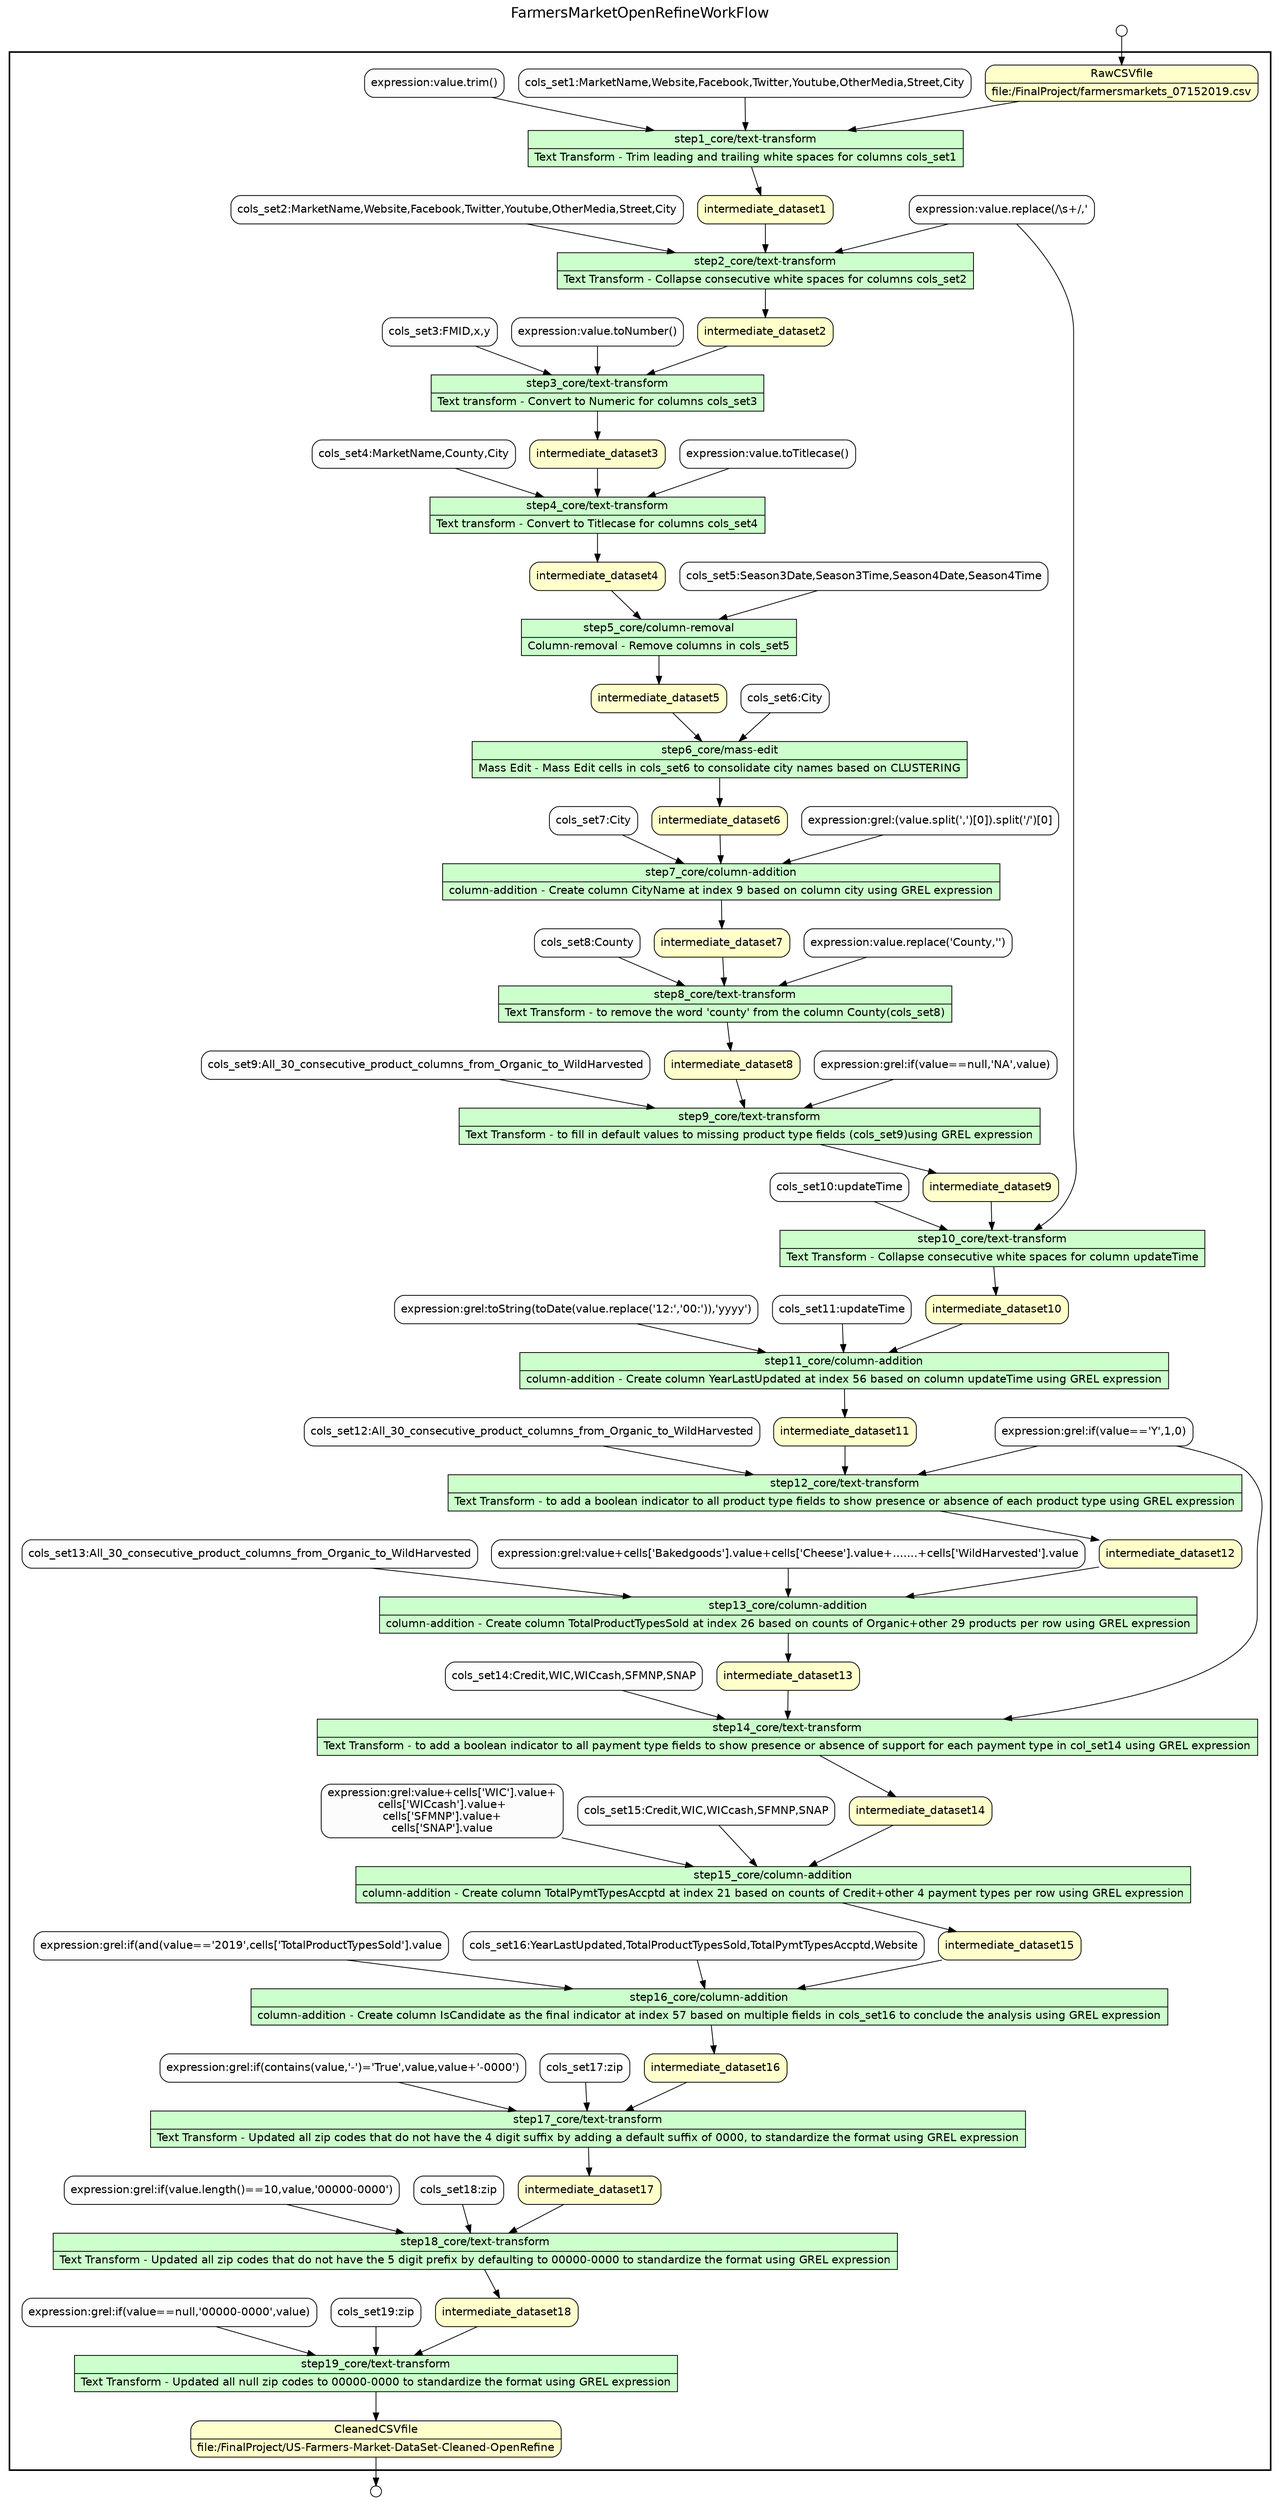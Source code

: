 
/* Start of top-level graph */
digraph Workflow {
rankdir=TB

/* Title for graph */
fontname=Helvetica; fontsize=18; labelloc=t
label=FarmersMarketOpenRefineWorkFlow

/* Start of double cluster for drawing box around nodes in workflow */
subgraph cluster_workflow_box_outer { label=""; color=black; penwidth=2
subgraph cluster_workflow_box_inner { label=""; penwidth=0

/* Style for nodes representing atomic programs in workflow */
node[shape=box style=filled fillcolor="#CCFFCC" peripheries=1 fontname=Helvetica]

/* Nodes representing atomic programs in workflow */
"step1_core/text-transform" [shape=record rankdir=LR label="{<f0> step1_core/text-transform |<f1> Text Transform - Trim leading and trailing white spaces for columns cols_set1}"];
"step2_core/text-transform" [shape=record rankdir=LR label="{<f0> step2_core/text-transform |<f1> Text Transform - Collapse consecutive white spaces for columns cols_set2}"];
"step3_core/text-transform" [shape=record rankdir=LR label="{<f0> step3_core/text-transform |<f1> Text transform - Convert to Numeric for columns cols_set3}"];
"step4_core/text-transform" [shape=record rankdir=LR label="{<f0> step4_core/text-transform |<f1> Text transform - Convert to Titlecase for columns cols_set4}"];
"step5_core/column-removal" [shape=record rankdir=LR label="{<f0> step5_core/column-removal |<f1> Column-removal - Remove columns in cols_set5}"];
"step6_core/mass-edit" [shape=record rankdir=LR label="{<f0> step6_core/mass-edit |<f1> Mass Edit - Mass Edit cells in cols_set6 to consolidate city names based on CLUSTERING}"];
"step7_core/column-addition" [shape=record rankdir=LR label="{<f0> step7_core/column-addition |<f1> column-addition - Create column CityName at index 9 based on column city using GREL expression}"];
"step8_core/text-transform" [shape=record rankdir=LR label="{<f0> step8_core/text-transform |<f1> Text Transform - to remove the word 'county' from the column County(cols_set8)}"];
"step9_core/text-transform" [shape=record rankdir=LR label="{<f0> step9_core/text-transform |<f1> Text Transform - to fill in default values to missing product type fields (cols_set9)using GREL expression}"];
"step10_core/text-transform" [shape=record rankdir=LR label="{<f0> step10_core/text-transform |<f1> Text Transform - Collapse consecutive white spaces for column updateTime}"];
"step11_core/column-addition" [shape=record rankdir=LR label="{<f0> step11_core/column-addition |<f1> column-addition - Create column YearLastUpdated at index 56 based on column updateTime using GREL expression}"];
"step12_core/text-transform" [shape=record rankdir=LR label="{<f0> step12_core/text-transform |<f1> Text Transform - to add a boolean indicator to all product type fields to show presence or absence of each product type using GREL expression}"];
"step13_core/column-addition" [shape=record rankdir=LR label="{<f0> step13_core/column-addition |<f1> column-addition - Create column TotalProductTypesSold at index 26 based on counts of Organic+other 29 products per row using GREL expression}"];
"step14_core/text-transform" [shape=record rankdir=LR label="{<f0> step14_core/text-transform |<f1> Text Transform - to add a boolean indicator to all payment type fields to show presence or absence of support for each payment type in col_set14 using GREL expression}"];
"step15_core/column-addition" [shape=record rankdir=LR label="{<f0> step15_core/column-addition |<f1> column-addition - Create column TotalPymtTypesAccptd at index 21 based on counts of Credit+other 4 payment types per row using GREL expression}"];
"step16_core/column-addition" [shape=record rankdir=LR label="{<f0> step16_core/column-addition |<f1> column-addition - Create column IsCandidate as the final indicator at index 57 based on multiple fields in cols_set16 to conclude the analysis using GREL expression}"];
"step17_core/text-transform" [shape=record rankdir=LR label="{<f0> step17_core/text-transform |<f1> Text Transform - Updated all zip codes that do not have the 4 digit suffix by adding a default suffix of 0000, to standardize the format using GREL expression}"];
"step18_core/text-transform" [shape=record rankdir=LR label="{<f0> step18_core/text-transform |<f1> Text Transform - Updated all zip codes that do not have the 5 digit prefix by defaulting to 00000-0000 to standardize the format using GREL expression}"];
"step19_core/text-transform" [shape=record rankdir=LR label="{<f0> step19_core/text-transform |<f1> Text Transform - Updated all null zip codes to 00000-0000 to standardize the format using GREL expression}"];

/* Style for nodes representing non-parameter data channels in workflow */
node[shape=box style="rounded,filled" fillcolor="#FFFFCC" peripheries=1 fontname=Helvetica]

/* Nodes for non-parameter data channels in workflow */
CleanedCSVfile [shape=record rankdir=LR label="{<f0> CleanedCSVfile |<f1> file\:/FinalProject/US-Farmers-Market-DataSet-Cleaned-OpenRefine}"];
RawCSVfile [shape=record rankdir=LR label="{<f0> RawCSVfile |<f1> file\:/FinalProject/farmersmarkets_07152019.csv}"];
intermediate_dataset1
intermediate_dataset2
intermediate_dataset3
intermediate_dataset4
intermediate_dataset5
intermediate_dataset6
intermediate_dataset7
intermediate_dataset8
intermediate_dataset9
intermediate_dataset10
intermediate_dataset11
intermediate_dataset12
intermediate_dataset13
intermediate_dataset14
intermediate_dataset15
intermediate_dataset16
intermediate_dataset17
intermediate_dataset18

/* Style for nodes representing parameter channels in workflow */
node[shape=box style="rounded,filled" fillcolor="#FCFCFC" peripheries=1 fontname=Helvetica]

/* Nodes representing parameter channels in workflow */

/* Edges representing connections between programs and channels */
"step1_core/text-transform" -> intermediate_dataset1
RawCSVfile -> "step1_core/text-transform"
"cols_set1:MarketName,Website,Facebook,Twitter,Youtube,OtherMedia,Street,City" -> "step1_core/text-transform"
"expression:value.trim()" -> "step1_core/text-transform"
"step2_core/text-transform" -> intermediate_dataset2
intermediate_dataset1 -> "step2_core/text-transform"
"cols_set2:MarketName,Website,Facebook,Twitter,Youtube,OtherMedia,Street,City" -> "step2_core/text-transform"
"expression:value.replace(/\\s+/,'" -> "step2_core/text-transform"
"step3_core/text-transform" -> intermediate_dataset3
intermediate_dataset2 -> "step3_core/text-transform"
"cols_set3:FMID,x,y" -> "step3_core/text-transform"
"expression:value.toNumber()" -> "step3_core/text-transform"
"step4_core/text-transform" -> intermediate_dataset4
intermediate_dataset3 -> "step4_core/text-transform"
"cols_set4:MarketName,County,City" -> "step4_core/text-transform"
"expression:value.toTitlecase()" -> "step4_core/text-transform"
"step5_core/column-removal" -> intermediate_dataset5
intermediate_dataset4 -> "step5_core/column-removal"
"cols_set5:Season3Date,Season3Time,Season4Date,Season4Time" -> "step5_core/column-removal"
"step6_core/mass-edit" -> intermediate_dataset6
intermediate_dataset5 -> "step6_core/mass-edit"
"cols_set6:City" -> "step6_core/mass-edit"
"step7_core/column-addition" -> intermediate_dataset7
intermediate_dataset6 -> "step7_core/column-addition"
"cols_set7:City" -> "step7_core/column-addition"
"expression:grel:(value.split(\',')[0]).split(\'/\')[0]" -> "step7_core/column-addition"
"step8_core/text-transform" -> intermediate_dataset8
intermediate_dataset7 -> "step8_core/text-transform"
"cols_set8:County" -> "step8_core/text-transform"
"expression:value.replace(\'County\,\'\')" -> "step8_core/text-transform"
"step9_core/text-transform" -> intermediate_dataset9
intermediate_dataset8 -> "step9_core/text-transform"
"cols_set9:All_30_consecutive_product_columns_from_Organic_to_WildHarvested" -> "step9_core/text-transform"
"expression:grel:if(value==null,\'NA\',value)" -> "step9_core/text-transform"
"step10_core/text-transform" -> intermediate_dataset10
intermediate_dataset9 -> "step10_core/text-transform"
"cols_set10:updateTime" -> "step10_core/text-transform"
"expression:value.replace(/\\s+/,'" -> "step10_core/text-transform"
"step11_core/column-addition" -> intermediate_dataset11
intermediate_dataset10 -> "step11_core/column-addition"
"cols_set11:updateTime" -> "step11_core/column-addition"
"expression:grel:toString(toDate(value.replace(\'12:\',\'00:\')),\'yyyy\')" -> "step11_core/column-addition"
"step12_core/text-transform" -> intermediate_dataset12
intermediate_dataset11 -> "step12_core/text-transform"
"cols_set12:All_30_consecutive_product_columns_from_Organic_to_WildHarvested" -> "step12_core/text-transform"
"expression:grel:if(value=='Y',1,0)" -> "step12_core/text-transform"
"step13_core/column-addition" -> intermediate_dataset13
intermediate_dataset12 -> "step13_core/column-addition"
"cols_set13:All_30_consecutive_product_columns_from_Organic_to_WildHarvested" -> "step13_core/column-addition"
"expression:grel:value+cells['Bakedgoods'].value+cells['Cheese'].value+.......+cells['WildHarvested'].value" -> "step13_core/column-addition"
"step14_core/text-transform" -> intermediate_dataset14
intermediate_dataset13 -> "step14_core/text-transform"
"cols_set14:Credit,WIC,WICcash,SFMNP,SNAP" -> "step14_core/text-transform"
"expression:grel:if(value=='Y',1,0)" -> "step14_core/text-transform"
"step15_core/column-addition" -> intermediate_dataset15
intermediate_dataset14 -> "step15_core/column-addition"
"cols_set15:Credit,WIC,WICcash,SFMNP,SNAP" -> "step15_core/column-addition"
"expression:grel:value+cells['WIC'].value+\ncells['WICcash'].value+\ncells['SFMNP'].value+\ncells['SNAP'].value" -> "step15_core/column-addition"
"step16_core/column-addition" -> intermediate_dataset16
intermediate_dataset15 -> "step16_core/column-addition"
"cols_set16:YearLastUpdated,TotalProductTypesSold,TotalPymtTypesAccptd,Website" -> "step16_core/column-addition"
"expression:grel:if(and(value=='2019',cells['TotalProductTypesSold'].value" -> "step16_core/column-addition"
"step17_core/text-transform" -> intermediate_dataset17
intermediate_dataset16 -> "step17_core/text-transform"
"cols_set17:zip" -> "step17_core/text-transform"
"expression:grel:if(contains(value,\'-\')='True',value,value+'-0000')" -> "step17_core/text-transform"
"step18_core/text-transform" -> intermediate_dataset18
intermediate_dataset17 -> "step18_core/text-transform"
"cols_set18:zip" -> "step18_core/text-transform"
"expression:grel:if(value.length()==10,value,'00000-0000')" -> "step18_core/text-transform"
"step19_core/text-transform" -> CleanedCSVfile
intermediate_dataset18 -> "step19_core/text-transform"
"cols_set19:zip" -> "step19_core/text-transform"
"expression:grel:if(value==null,'00000-0000',value)" -> "step19_core/text-transform"

/* End of double cluster for drawing box around nodes in workflow */
}}

/* Style for nodes representing workflow input ports */
node[shape=circle style="rounded,filled" fillcolor="#FFFFFF" peripheries=1 fontname=Helvetica width=0.2]

/* Nodes representing workflow input ports */
RawCSVfile_input_port [label=""]

/* Style for nodes representing workflow output ports */
node[shape=circle style="rounded,filled" fillcolor="#FFFFFF" peripheries=1 fontname=Helvetica width=0.2]

/* Nodes representing workflow output ports */
CleanedCSVfile_output_port [label=""]

/* Edges from input ports to channels */
RawCSVfile_input_port -> RawCSVfile

/* Edges from channels to output ports */
CleanedCSVfile -> CleanedCSVfile_output_port

/* End of top-level graph */
}
